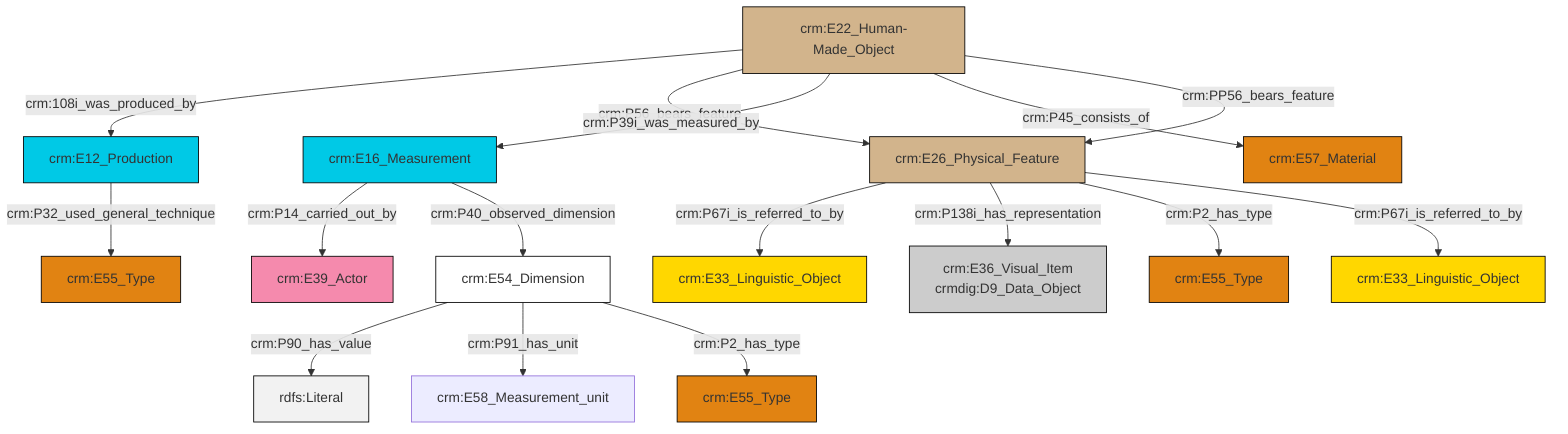 graph TD
classDef Literal fill:#f2f2f2,stroke:#000000;
classDef CRM_Entity fill:#FFFFFF,stroke:#000000;
classDef Temporal_Entity fill:#00C9E6, stroke:#000000;
classDef Type fill:#E18312, stroke:#000000;
classDef Time-Span fill:#2C9C91, stroke:#000000;
classDef Appellation fill:#FFEB7F, stroke:#000000;
classDef Place fill:#008836, stroke:#000000;
classDef Persistent_Item fill:#B266B2, stroke:#000000;
classDef Conceptual_Object fill:#FFD700, stroke:#000000;
classDef Physical_Thing fill:#D2B48C, stroke:#000000;
classDef Actor fill:#f58aad, stroke:#000000;
classDef PC_Classes fill:#4ce600, stroke:#000000;
classDef Multi fill:#cccccc,stroke:#000000;

0["crm:E26_Physical_Feature"]:::Physical_Thing -->|crm:P67i_is_referred_to_by| 1["crm:E33_Linguistic_Object"]:::Conceptual_Object
2["crm:E16_Measurement"]:::Temporal_Entity -->|crm:P14_carried_out_by| 3["crm:E39_Actor"]:::Actor
5["crm:E22_Human-Made_Object"]:::Physical_Thing -->|crm:108i_was_produced_by| 6["crm:E12_Production"]:::Temporal_Entity
0["crm:E26_Physical_Feature"]:::Physical_Thing -->|crm:P138i_has_representation| 11["crm:E36_Visual_Item<br>crmdig:D9_Data_Object"]:::Multi
5["crm:E22_Human-Made_Object"]:::Physical_Thing -->|crm:P56_bears_feature| 0["crm:E26_Physical_Feature"]:::Physical_Thing
12["crm:E54_Dimension"]:::CRM_Entity -->|crm:P90_has_value| 16[rdfs:Literal]:::Literal
12["crm:E54_Dimension"]:::CRM_Entity -->|crm:P91_has_unit| 17["crm:E58_Measurement_unit"]:::Default
6["crm:E12_Production"]:::Temporal_Entity -->|crm:P32_used_general_technique| 18["crm:E55_Type"]:::Type
0["crm:E26_Physical_Feature"]:::Physical_Thing -->|crm:P2_has_type| 7["crm:E55_Type"]:::Type
2["crm:E16_Measurement"]:::Temporal_Entity -->|crm:P40_observed_dimension| 12["crm:E54_Dimension"]:::CRM_Entity
5["crm:E22_Human-Made_Object"]:::Physical_Thing -->|crm:P39i_was_measured_by| 2["crm:E16_Measurement"]:::Temporal_Entity
12["crm:E54_Dimension"]:::CRM_Entity -->|crm:P2_has_type| 14["crm:E55_Type"]:::Type
5["crm:E22_Human-Made_Object"]:::Physical_Thing -->|crm:P45_consists_of| 26["crm:E57_Material"]:::Type
0["crm:E26_Physical_Feature"]:::Physical_Thing -->|crm:P67i_is_referred_to_by| 23["crm:E33_Linguistic_Object"]:::Conceptual_Object
5["crm:E22_Human-Made_Object"]:::Physical_Thing -->|crm:PP56_bears_feature| 0["crm:E26_Physical_Feature"]:::Physical_Thing